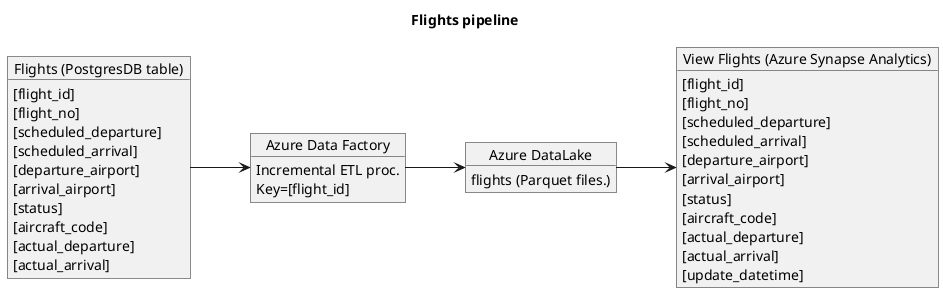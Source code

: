 @startuml
left to right direction
' Horizontal lines: -->, <--, <-->
' Vertical lines: ->, <-, <->
title Flights pipeline


object "Flights (PostgresDB table)" as i
i : [flight_id]
i : [flight_no]
i : [scheduled_departure]
i : [scheduled_arrival]
i : [departure_airport]
i : [arrival_airport]
i : [status]
i : [aircraft_code]
i : [actual_departure]
i : [actual_arrival]

object "Azure Data Factory" as a
a : Incremental ETL proc.
a : Key=[flight_id] 

object "Azure DataLake" as f
f : flights (Parquet files.)

object "View Flights (Azure Synapse Analytics)" as s
s : [flight_id] 
s : [flight_no]
s : [scheduled_departure]
s : [scheduled_arrival]
s : [departure_airport]
s : [arrival_airport]
s : [status]
s : [aircraft_code]
s : [actual_departure]
s : [actual_arrival]
s : [update_datetime]



i --> a
a --> f
f --> s
@enduml